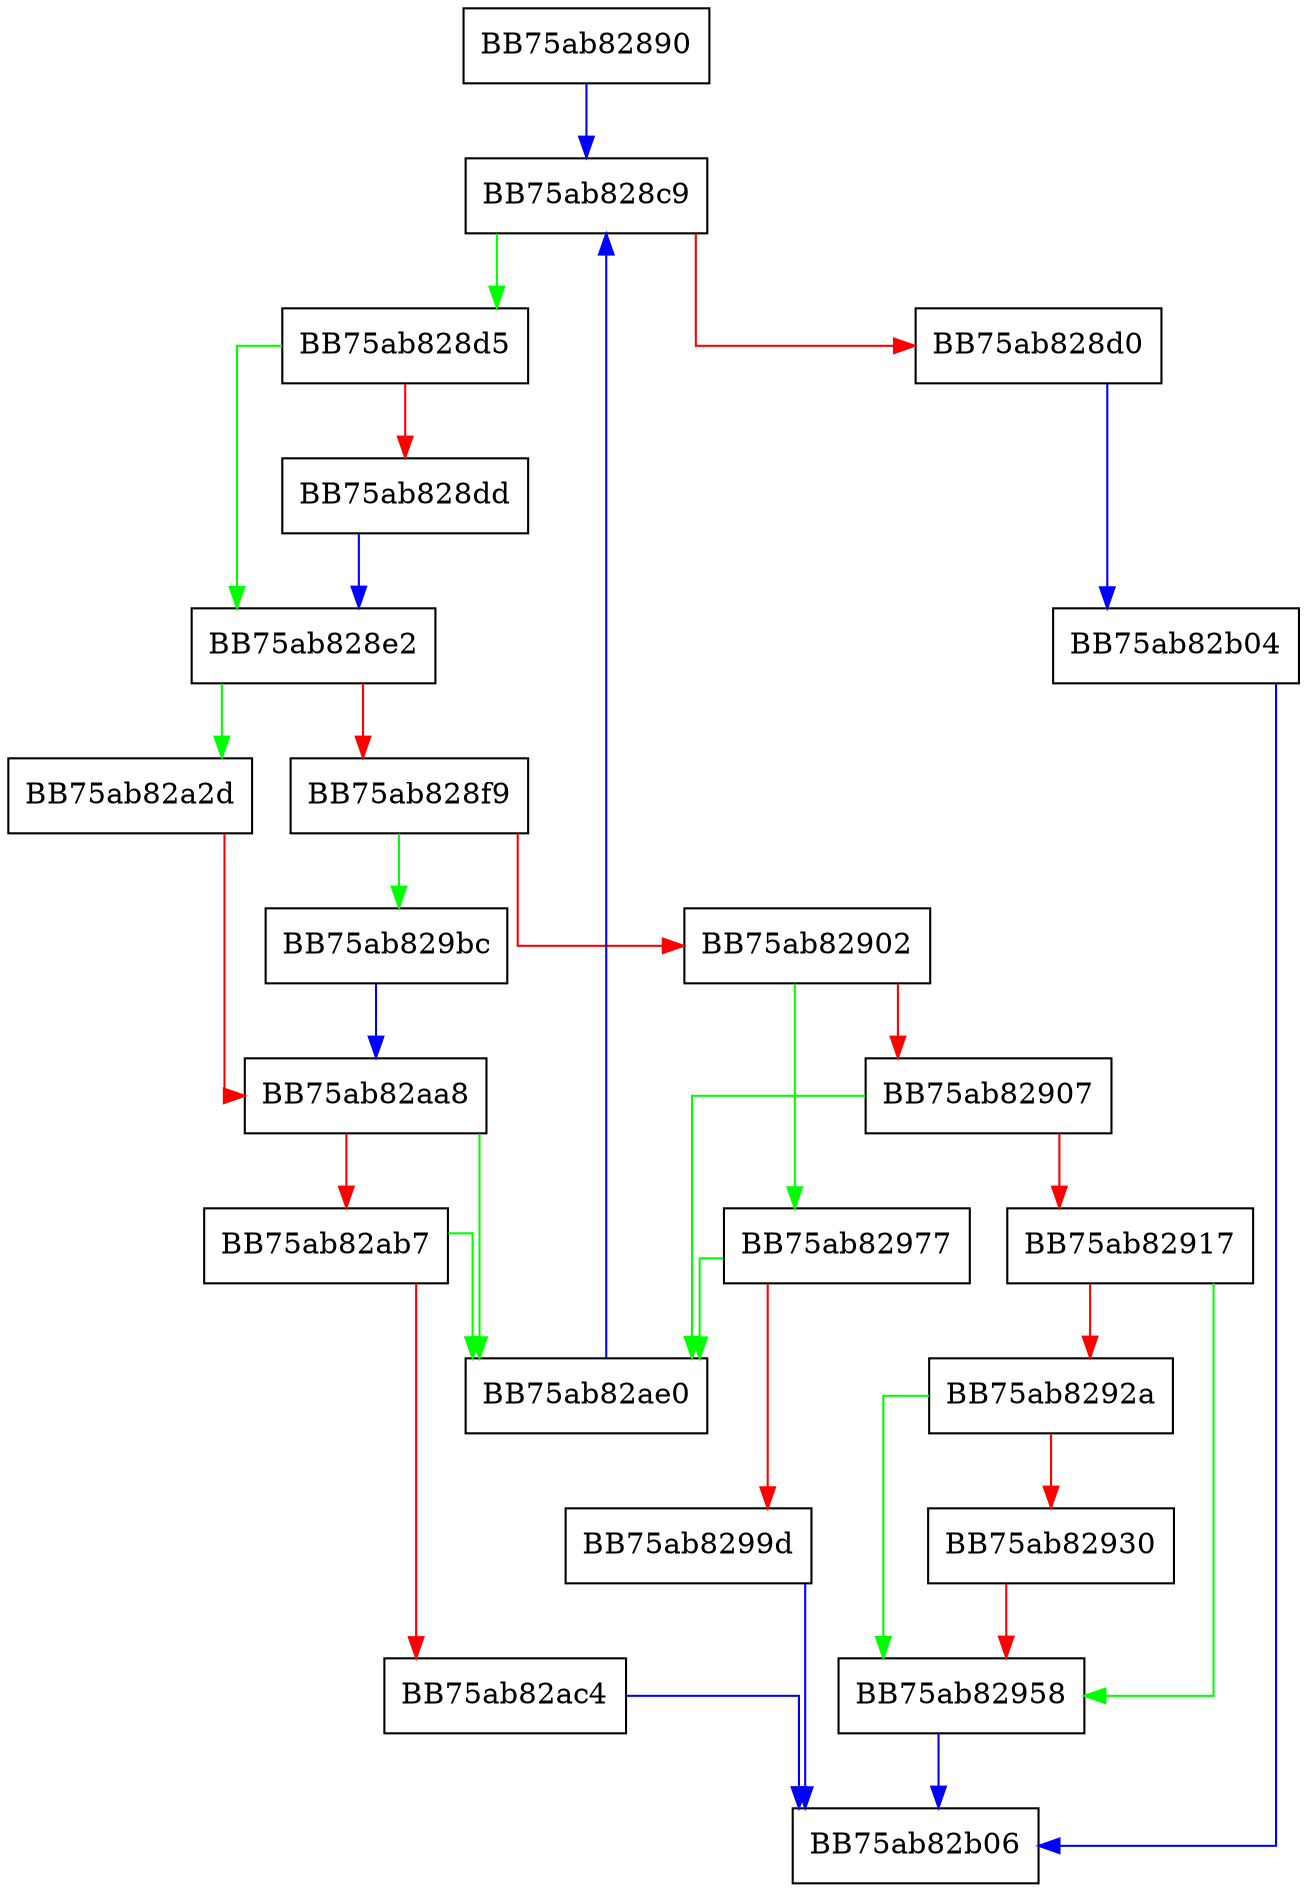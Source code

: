 digraph MatchChain {
  node [shape="box"];
  graph [splines=ortho];
  BB75ab82890 -> BB75ab828c9 [color="blue"];
  BB75ab828c9 -> BB75ab828d5 [color="green"];
  BB75ab828c9 -> BB75ab828d0 [color="red"];
  BB75ab828d0 -> BB75ab82b04 [color="blue"];
  BB75ab828d5 -> BB75ab828e2 [color="green"];
  BB75ab828d5 -> BB75ab828dd [color="red"];
  BB75ab828dd -> BB75ab828e2 [color="blue"];
  BB75ab828e2 -> BB75ab82a2d [color="green"];
  BB75ab828e2 -> BB75ab828f9 [color="red"];
  BB75ab828f9 -> BB75ab829bc [color="green"];
  BB75ab828f9 -> BB75ab82902 [color="red"];
  BB75ab82902 -> BB75ab82977 [color="green"];
  BB75ab82902 -> BB75ab82907 [color="red"];
  BB75ab82907 -> BB75ab82ae0 [color="green"];
  BB75ab82907 -> BB75ab82917 [color="red"];
  BB75ab82917 -> BB75ab82958 [color="green"];
  BB75ab82917 -> BB75ab8292a [color="red"];
  BB75ab8292a -> BB75ab82958 [color="green"];
  BB75ab8292a -> BB75ab82930 [color="red"];
  BB75ab82930 -> BB75ab82958 [color="red"];
  BB75ab82958 -> BB75ab82b06 [color="blue"];
  BB75ab82977 -> BB75ab82ae0 [color="green"];
  BB75ab82977 -> BB75ab8299d [color="red"];
  BB75ab8299d -> BB75ab82b06 [color="blue"];
  BB75ab829bc -> BB75ab82aa8 [color="blue"];
  BB75ab82a2d -> BB75ab82aa8 [color="red"];
  BB75ab82aa8 -> BB75ab82ae0 [color="green"];
  BB75ab82aa8 -> BB75ab82ab7 [color="red"];
  BB75ab82ab7 -> BB75ab82ae0 [color="green"];
  BB75ab82ab7 -> BB75ab82ac4 [color="red"];
  BB75ab82ac4 -> BB75ab82b06 [color="blue"];
  BB75ab82ae0 -> BB75ab828c9 [color="blue"];
  BB75ab82b04 -> BB75ab82b06 [color="blue"];
}
